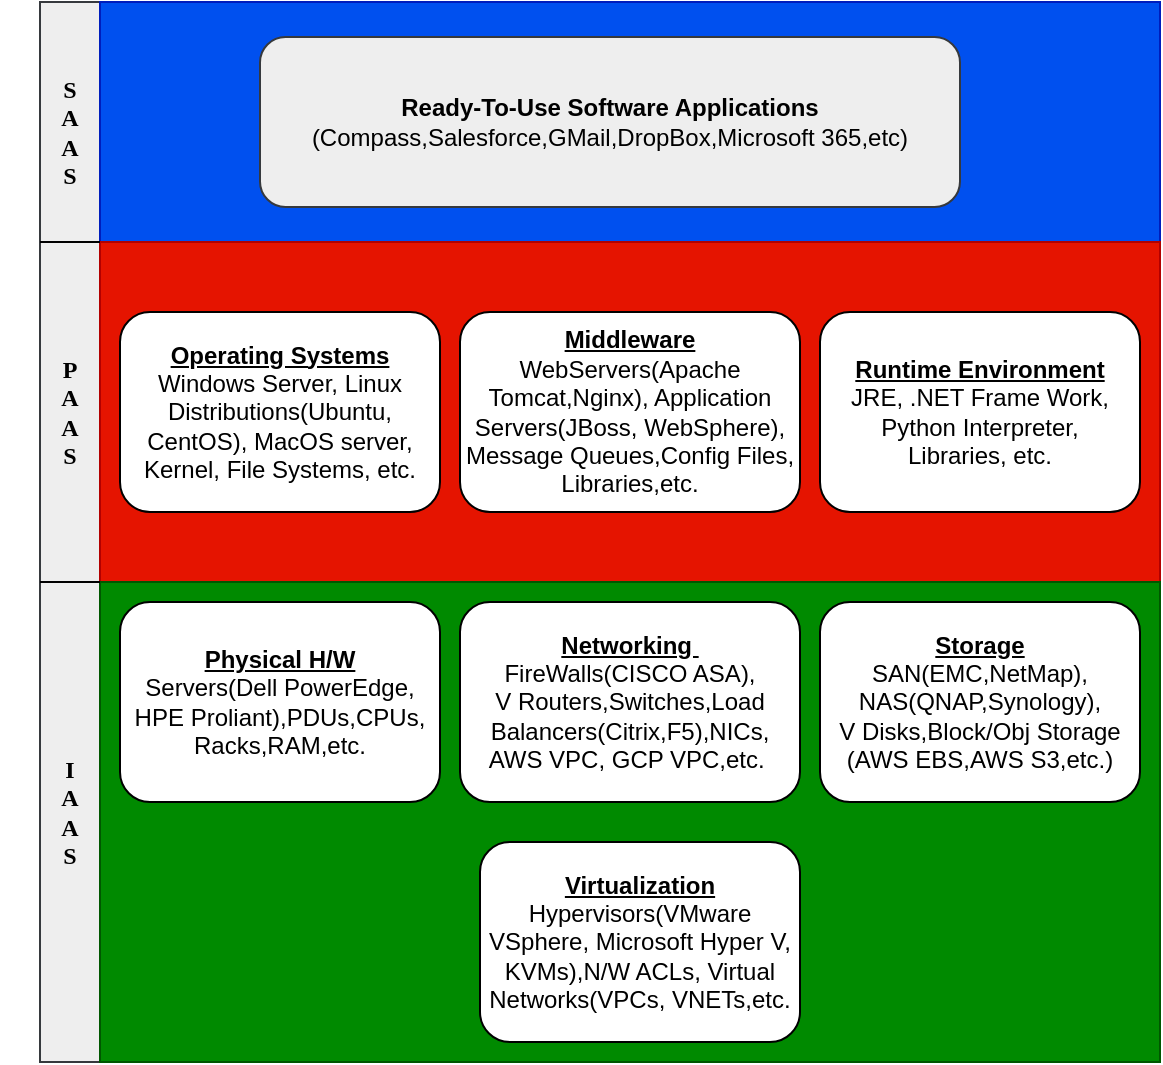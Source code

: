 <mxfile version="26.0.10">
  <diagram name="Page-1" id="xQfCdXBaoYpENJeM7S9G">
    <mxGraphModel dx="1050" dy="563" grid="1" gridSize="10" guides="1" tooltips="1" connect="1" arrows="1" fold="1" page="1" pageScale="1" pageWidth="850" pageHeight="1100" math="0" shadow="0">
      <root>
        <mxCell id="0" />
        <mxCell id="1" parent="0" />
        <mxCell id="vwg0xqAuFkWLNpj44O0B-1" value="" style="whiteSpace=wrap;html=1;aspect=fixed;fillColor=#eeeeee;strokeColor=#36393d;" vertex="1" parent="1">
          <mxGeometry x="120" y="70" width="530" height="530" as="geometry" />
        </mxCell>
        <mxCell id="vwg0xqAuFkWLNpj44O0B-2" value="" style="rounded=0;whiteSpace=wrap;html=1;fillColor=#0050ef;fontColor=#ffffff;strokeColor=#001DBC;" vertex="1" parent="1">
          <mxGeometry x="150" y="70" width="530" height="120" as="geometry" />
        </mxCell>
        <mxCell id="vwg0xqAuFkWLNpj44O0B-3" value="" style="rounded=0;whiteSpace=wrap;html=1;fillColor=#e51400;strokeColor=#B20000;fontColor=#ffffff;" vertex="1" parent="1">
          <mxGeometry x="150" y="190" width="530" height="170" as="geometry" />
        </mxCell>
        <mxCell id="vwg0xqAuFkWLNpj44O0B-4" value="" style="rounded=0;whiteSpace=wrap;html=1;fillColor=#008a00;strokeColor=#005700;fontColor=#ffffff;" vertex="1" parent="1">
          <mxGeometry x="150" y="360" width="530" height="240" as="geometry" />
        </mxCell>
        <mxCell id="vwg0xqAuFkWLNpj44O0B-5" value="&lt;b&gt;&lt;u&gt;Physical H/W&lt;/u&gt;&lt;/b&gt;&lt;div&gt;Servers(Dell PowerEdge, HPE&lt;span style=&quot;background-color: transparent; color: light-dark(rgb(0, 0, 0), rgb(255, 255, 255));&quot;&gt;&amp;nbsp;Proliant),PDUs,CPUs,&lt;/span&gt;&lt;/div&gt;&lt;div&gt;&lt;span style=&quot;background-color: transparent; color: light-dark(rgb(0, 0, 0), rgb(255, 255, 255));&quot;&gt;Racks,RAM,etc.&lt;/span&gt;&lt;/div&gt;" style="rounded=1;whiteSpace=wrap;html=1;" vertex="1" parent="1">
          <mxGeometry x="160" y="370" width="160" height="100" as="geometry" />
        </mxCell>
        <mxCell id="vwg0xqAuFkWLNpj44O0B-6" value="&lt;b&gt;&lt;u&gt;Networking&amp;nbsp;&lt;/u&gt;&lt;/b&gt;&lt;div&gt;FireWalls(CISCO ASA),&lt;/div&gt;&lt;div&gt;V Routers,Switches,Load Balancers(Citrix,F5),NICs,&lt;/div&gt;&lt;div&gt;AWS VPC, GCP VPC,etc.&amp;nbsp;&lt;/div&gt;" style="rounded=1;whiteSpace=wrap;html=1;align=center;" vertex="1" parent="1">
          <mxGeometry x="330" y="370" width="170" height="100" as="geometry" />
        </mxCell>
        <mxCell id="vwg0xqAuFkWLNpj44O0B-7" value="&lt;b&gt;&lt;u&gt;Storage&lt;/u&gt;&lt;/b&gt;&lt;div style=&quot;&quot;&gt;SAN(EMC,NetMap),&lt;/div&gt;&lt;div style=&quot;&quot;&gt;NAS(QNAP,Synology),&lt;/div&gt;&lt;div style=&quot;&quot;&gt;V Disks,Block/Obj Storage&lt;/div&gt;&lt;div style=&quot;&quot;&gt;(AWS EBS,AWS S3,etc.)&lt;/div&gt;" style="rounded=1;whiteSpace=wrap;html=1;" vertex="1" parent="1">
          <mxGeometry x="510" y="370" width="160" height="100" as="geometry" />
        </mxCell>
        <mxCell id="vwg0xqAuFkWLNpj44O0B-8" value="&lt;b style=&quot;&quot;&gt;&lt;u&gt;Virtualization&lt;/u&gt;&lt;/b&gt;&lt;div&gt;Hypervisors(VMware VSphere, Microsoft Hyper V, KVMs),N/W ACLs, Virtual Networks(VPCs, VNETs,etc.&lt;/div&gt;" style="rounded=1;whiteSpace=wrap;html=1;" vertex="1" parent="1">
          <mxGeometry x="340" y="490" width="160" height="100" as="geometry" />
        </mxCell>
        <mxCell id="vwg0xqAuFkWLNpj44O0B-9" value="&lt;b&gt;&lt;u&gt;Operating Systems&lt;/u&gt;&lt;/b&gt;&lt;br&gt;&lt;div&gt;&lt;span style=&quot;background-color: transparent; color: light-dark(rgb(0, 0, 0), rgb(255, 255, 255));&quot;&gt;Windows Server, Linux Distributions(Ubuntu, CentOS), MacOS server,&lt;/span&gt;&lt;/div&gt;&lt;div&gt;&lt;span style=&quot;background-color: transparent; color: light-dark(rgb(0, 0, 0), rgb(255, 255, 255));&quot;&gt;Kernel, File Systems, etc.&lt;/span&gt;&lt;/div&gt;" style="rounded=1;whiteSpace=wrap;html=1;" vertex="1" parent="1">
          <mxGeometry x="160" y="225" width="160" height="100" as="geometry" />
        </mxCell>
        <mxCell id="vwg0xqAuFkWLNpj44O0B-10" value="&lt;b&gt;&lt;u&gt;Middleware&lt;/u&gt;&lt;/b&gt;&lt;div&gt;WebServers(Apache Tomcat,Nginx), Application Servers(JBoss, WebSphere),&lt;/div&gt;&lt;div&gt;Message Queues,Config Files,&lt;/div&gt;&lt;div&gt;Libraries,etc.&lt;/div&gt;" style="rounded=1;whiteSpace=wrap;html=1;" vertex="1" parent="1">
          <mxGeometry x="330" y="225" width="170" height="100" as="geometry" />
        </mxCell>
        <mxCell id="vwg0xqAuFkWLNpj44O0B-11" value="&lt;b&gt;&lt;u&gt;Runtime Environment&lt;/u&gt;&lt;/b&gt;&lt;div&gt;JRE, .NET Frame Work,&lt;/div&gt;&lt;div&gt;Python Interpreter,&lt;/div&gt;&lt;div&gt;Libraries, etc.&lt;/div&gt;" style="rounded=1;whiteSpace=wrap;html=1;" vertex="1" parent="1">
          <mxGeometry x="510" y="225" width="160" height="100" as="geometry" />
        </mxCell>
        <mxCell id="vwg0xqAuFkWLNpj44O0B-16" value="" style="endArrow=none;html=1;rounded=0;entryX=0;entryY=0;entryDx=0;entryDy=0;" edge="1" parent="1" target="vwg0xqAuFkWLNpj44O0B-3">
          <mxGeometry width="50" height="50" relative="1" as="geometry">
            <mxPoint x="120" y="190" as="sourcePoint" />
            <mxPoint x="80" y="160" as="targetPoint" />
          </mxGeometry>
        </mxCell>
        <mxCell id="vwg0xqAuFkWLNpj44O0B-17" value="" style="endArrow=none;html=1;rounded=0;" edge="1" parent="1">
          <mxGeometry width="50" height="50" relative="1" as="geometry">
            <mxPoint x="120" y="360" as="sourcePoint" />
            <mxPoint x="150" y="360" as="targetPoint" />
          </mxGeometry>
        </mxCell>
        <mxCell id="vwg0xqAuFkWLNpj44O0B-20" value="&lt;b&gt;&lt;font face=&quot;Verdana&quot; style=&quot;color: light-dark(rgb(0, 0, 0), rgb(234, 107, 102));&quot;&gt;I&lt;/font&gt;&lt;/b&gt;&lt;div&gt;&lt;b&gt;&lt;font face=&quot;Verdana&quot; style=&quot;color: light-dark(rgb(0, 0, 0), rgb(234, 107, 102));&quot;&gt;A&lt;/font&gt;&lt;/b&gt;&lt;/div&gt;&lt;div&gt;&lt;b&gt;&lt;font face=&quot;Verdana&quot; style=&quot;color: light-dark(rgb(0, 0, 0), rgb(234, 107, 102));&quot;&gt;A&lt;/font&gt;&lt;/b&gt;&lt;/div&gt;&lt;div&gt;&lt;b&gt;&lt;font face=&quot;Verdana&quot; style=&quot;color: light-dark(rgb(0, 0, 0), rgb(234, 107, 102));&quot;&gt;S&lt;/font&gt;&lt;/b&gt;&lt;/div&gt;" style="text;strokeColor=none;align=center;fillColor=none;html=1;verticalAlign=middle;whiteSpace=wrap;rounded=0;" vertex="1" parent="1">
          <mxGeometry x="100" y="420" width="70" height="110" as="geometry" />
        </mxCell>
        <mxCell id="vwg0xqAuFkWLNpj44O0B-21" value="&lt;b&gt;&lt;font face=&quot;Verdana&quot; style=&quot;color: light-dark(rgb(0, 0, 0), rgb(0, 255, 255));&quot;&gt;P&lt;/font&gt;&lt;/b&gt;&lt;div&gt;&lt;b&gt;&lt;font face=&quot;Verdana&quot; style=&quot;color: light-dark(rgb(0, 0, 0), rgb(0, 255, 255));&quot;&gt;A&lt;/font&gt;&lt;/b&gt;&lt;/div&gt;&lt;div&gt;&lt;b&gt;&lt;font face=&quot;Verdana&quot; style=&quot;color: light-dark(rgb(0, 0, 0), rgb(0, 255, 255));&quot;&gt;A&lt;/font&gt;&lt;/b&gt;&lt;/div&gt;&lt;div&gt;&lt;b&gt;&lt;font face=&quot;Verdana&quot; style=&quot;color: light-dark(rgb(0, 0, 0), rgb(0, 255, 255));&quot;&gt;S&lt;/font&gt;&lt;/b&gt;&lt;/div&gt;" style="text;strokeColor=none;align=center;fillColor=none;html=1;verticalAlign=middle;whiteSpace=wrap;rounded=0;" vertex="1" parent="1">
          <mxGeometry x="100" y="235" width="70" height="80" as="geometry" />
        </mxCell>
        <mxCell id="vwg0xqAuFkWLNpj44O0B-22" value="&lt;b&gt;&lt;font face=&quot;Verdana&quot; style=&quot;color: light-dark(rgb(0, 0, 0), rgb(128, 255, 0));&quot;&gt;S&lt;/font&gt;&lt;/b&gt;&lt;div&gt;&lt;b&gt;&lt;font face=&quot;Verdana&quot; style=&quot;color: light-dark(rgb(0, 0, 0), rgb(128, 255, 0));&quot;&gt;A&lt;br&gt;A&lt;br&gt;S&lt;/font&gt;&lt;/b&gt;&lt;/div&gt;" style="text;strokeColor=none;align=center;fillColor=none;html=1;verticalAlign=middle;whiteSpace=wrap;rounded=0;" vertex="1" parent="1">
          <mxGeometry x="100" y="120" width="70" height="30" as="geometry" />
        </mxCell>
        <mxCell id="vwg0xqAuFkWLNpj44O0B-23" value="&lt;b&gt;Ready-To-Use Software Applications&lt;/b&gt;&lt;div&gt;(Compass,Salesforce,GMail,DropBox,Microsoft 365,etc)&lt;/div&gt;" style="rounded=1;whiteSpace=wrap;html=1;fillColor=#eeeeee;strokeColor=#36393d;" vertex="1" parent="1">
          <mxGeometry x="230" y="87.5" width="350" height="85" as="geometry" />
        </mxCell>
      </root>
    </mxGraphModel>
  </diagram>
</mxfile>
